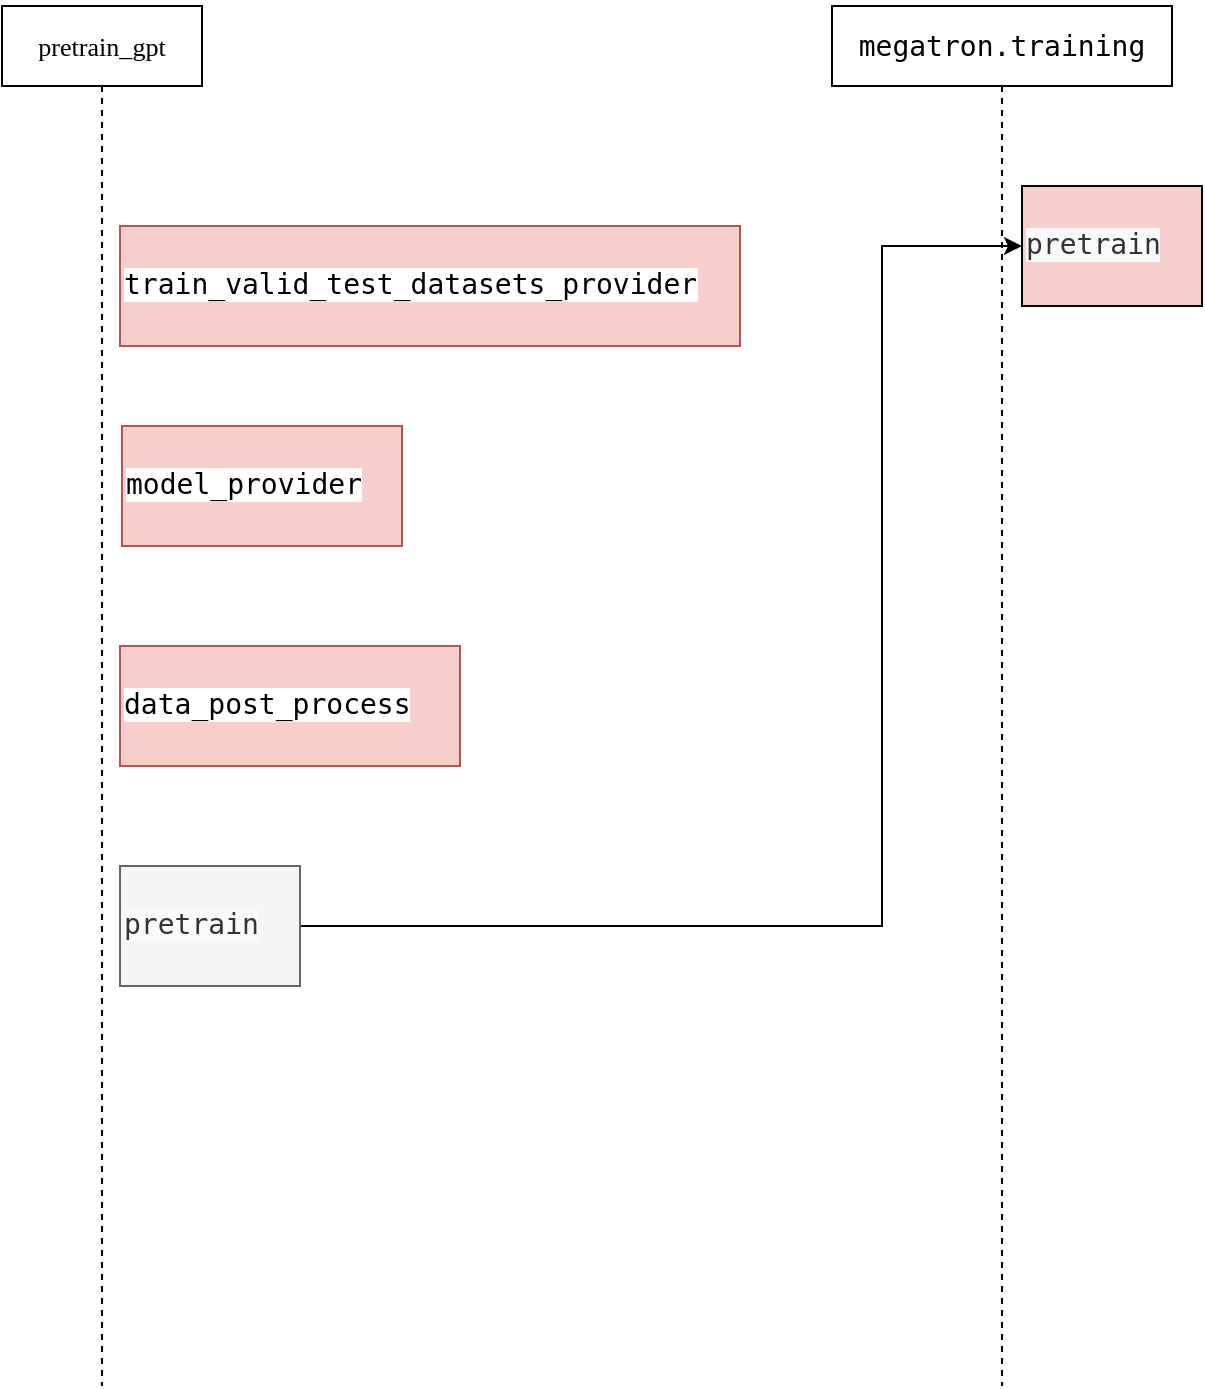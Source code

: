 <mxfile version="14.6.13" type="device"><diagram id="0_8MLSjIXAFk8ykg4FRw" name="第 1 页"><mxGraphModel dx="946" dy="599" grid="1" gridSize="10" guides="1" tooltips="1" connect="1" arrows="1" fold="1" page="1" pageScale="1" pageWidth="827" pageHeight="1169" math="0" shadow="0"><root><mxCell id="0"/><mxCell id="1" parent="0"/><mxCell id="8wXOvPZrgAOBjzVbCOWw-3" value="&lt;pre style=&quot;background-color: rgb(255 , 255 , 255) ; font-family: &amp;#34;.applesystemuifont&amp;#34; ; font-size: 9.8pt&quot;&gt;pretrain_gpt&lt;/pre&gt;" style="shape=umlLifeline;perimeter=lifelinePerimeter;whiteSpace=wrap;html=1;container=1;collapsible=0;recursiveResize=0;outlineConnect=0;" vertex="1" parent="1"><mxGeometry x="200" y="70" width="100" height="690" as="geometry"/></mxCell><mxCell id="8wXOvPZrgAOBjzVbCOWw-4" value="&lt;pre style=&quot;background-color: rgb(255 , 255 , 255) ; font-family: &amp;#34;.applesystemuifont&amp;#34; ; font-size: 9.8pt&quot;&gt;&lt;pre style=&quot;font-family: &amp;#34;jetbrains mono&amp;#34; , monospace ; font-size: 10.5pt&quot;&gt;megatron.training&lt;/pre&gt;&lt;/pre&gt;" style="shape=umlLifeline;perimeter=lifelinePerimeter;whiteSpace=wrap;html=1;container=1;collapsible=0;recursiveResize=0;outlineConnect=0;" vertex="1" parent="1"><mxGeometry x="615" y="70" width="170" height="690" as="geometry"/></mxCell><mxCell id="8wXOvPZrgAOBjzVbCOWw-9" value="&lt;pre style=&quot;background-color: rgb(255 , 255 , 255) ; font-family: &amp;#34;jetbrains mono&amp;#34; , monospace ; font-size: 10.5pt&quot;&gt;&lt;br&gt;&lt;/pre&gt;" style="text;html=1;strokeColor=none;fillColor=none;align=center;verticalAlign=middle;whiteSpace=wrap;rounded=0;glass=0;" vertex="1" parent="1"><mxGeometry x="260" y="200" width="290" height="20" as="geometry"/></mxCell><mxCell id="8wXOvPZrgAOBjzVbCOWw-14" value="&lt;meta charset=&quot;utf-8&quot;&gt;&lt;pre style=&quot;color: rgb(0 , 0 , 0) ; font-style: normal ; font-weight: 400 ; letter-spacing: normal ; text-align: left ; text-indent: 0px ; text-transform: none ; word-spacing: 0px ; background-color: rgb(255 , 255 , 255) ; font-family: &amp;quot;jetbrains mono&amp;quot; , monospace ; font-size: 10.5pt&quot;&gt;model_provider&lt;/pre&gt;" style="text;whiteSpace=wrap;html=1;fillColor=#f8cecc;strokeColor=#b85450;" vertex="1" parent="1"><mxGeometry x="260" y="280" width="140" height="60" as="geometry"/></mxCell><mxCell id="8wXOvPZrgAOBjzVbCOWw-15" value="&lt;meta charset=&quot;utf-8&quot;&gt;&lt;pre style=&quot;color: rgb(0 , 0 , 0) ; font-style: normal ; font-weight: 400 ; letter-spacing: normal ; text-align: center ; text-indent: 0px ; text-transform: none ; word-spacing: 0px ; background-color: rgb(255 , 255 , 255) ; font-family: &amp;quot;jetbrains mono&amp;quot; , monospace ; font-size: 10.5pt&quot;&gt;train_valid_test_datasets_provider&lt;/pre&gt;" style="text;whiteSpace=wrap;html=1;fillColor=#f8cecc;strokeColor=#b85450;" vertex="1" parent="1"><mxGeometry x="259" y="180" width="310" height="60" as="geometry"/></mxCell><mxCell id="8wXOvPZrgAOBjzVbCOWw-19" style="edgeStyle=orthogonalEdgeStyle;rounded=0;orthogonalLoop=1;jettySize=auto;html=1;entryX=0;entryY=0.5;entryDx=0;entryDy=0;entryPerimeter=0;" edge="1" parent="1" source="8wXOvPZrgAOBjzVbCOWw-16" target="8wXOvPZrgAOBjzVbCOWw-17"><mxGeometry relative="1" as="geometry"><Array as="points"><mxPoint x="640" y="530"/><mxPoint x="640" y="190"/></Array></mxGeometry></mxCell><mxCell id="8wXOvPZrgAOBjzVbCOWw-16" value="&lt;meta charset=&quot;utf-8&quot;&gt;&lt;pre style=&quot;color: rgb(51 , 51 , 51) ; font-style: normal ; font-weight: 400 ; letter-spacing: normal ; text-align: center ; text-indent: 0px ; text-transform: none ; word-spacing: 0px ; background-color: rgb(248 , 249 , 250) ; font-family: &amp;quot;jetbrains mono&amp;quot; , monospace ; font-size: 10.5pt&quot;&gt;pretrain&lt;/pre&gt;" style="text;whiteSpace=wrap;html=1;fillColor=#f5f5f5;strokeColor=#666666;fontColor=#333333;" vertex="1" parent="1"><mxGeometry x="259" y="500" width="90" height="60" as="geometry"/></mxCell><mxCell id="8wXOvPZrgAOBjzVbCOWw-17" value="&lt;meta charset=&quot;utf-8&quot;&gt;&lt;pre style=&quot;color: rgb(51 , 51 , 51) ; font-style: normal ; font-weight: 400 ; letter-spacing: normal ; text-align: center ; text-indent: 0px ; text-transform: none ; word-spacing: 0px ; background-color: rgb(248 , 249 , 250) ; font-family: &amp;quot;jetbrains mono&amp;quot; , monospace ; font-size: 10.5pt&quot;&gt;pretrain&lt;/pre&gt;" style="text;whiteSpace=wrap;html=1;fillColor=#f8cecc;strokeColor=#000000;" vertex="1" parent="1"><mxGeometry x="710" y="160" width="90" height="60" as="geometry"/></mxCell><mxCell id="8wXOvPZrgAOBjzVbCOWw-18" value="&lt;pre style=&quot;background-color: #ffffff ; color: #000000 ; font-family: &amp;quot;jetbrains mono&amp;quot; , monospace ; font-size: 10.5pt&quot;&gt;data_post_process&lt;/pre&gt;" style="text;whiteSpace=wrap;html=1;fillColor=#f8cecc;strokeColor=#b85450;" vertex="1" parent="1"><mxGeometry x="259" y="390" width="170" height="60" as="geometry"/></mxCell></root></mxGraphModel></diagram></mxfile>